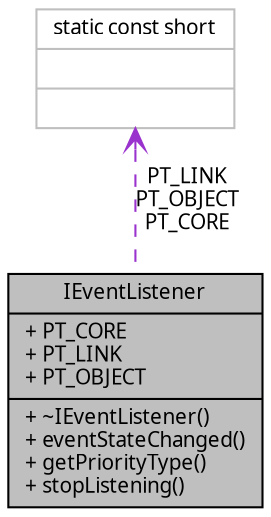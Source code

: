 digraph G
{
  edge [fontname="FreeSans.ttf",fontsize=10,labelfontname="FreeSans.ttf",labelfontsize=10];
  node [fontname="FreeSans.ttf",fontsize=10,shape=record];
  Node1 [label="{IEventListener\n|+ PT_CORE\l+ PT_LINK\l+ PT_OBJECT\l|+ ~IEventListener()\l+ eventStateChanged()\l+ getPriorityType()\l+ stopListening()\l}",height=0.2,width=0.4,color="black", fillcolor="grey75", style="filled" fontcolor="black"];
  Node2 -> Node1 [dir=back,color="darkorchid3",fontsize=10,style="dashed",label="PT_LINK\nPT_OBJECT\nPT_CORE",arrowtail="open",fontname="FreeSans.ttf"];
  Node2 [label="{static const short\n||}",height=0.2,width=0.4,color="grey75", fillcolor="white", style="filled"];
}
